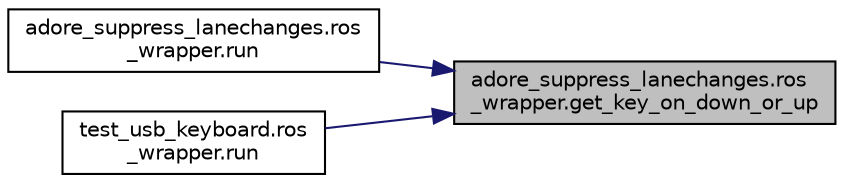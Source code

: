 digraph "adore_suppress_lanechanges.ros_wrapper.get_key_on_down_or_up"
{
 // LATEX_PDF_SIZE
  edge [fontname="Helvetica",fontsize="10",labelfontname="Helvetica",labelfontsize="10"];
  node [fontname="Helvetica",fontsize="10",shape=record];
  rankdir="RL";
  Node1 [label="adore_suppress_lanechanges.ros\l_wrapper.get_key_on_down_or_up",height=0.2,width=0.4,color="black", fillcolor="grey75", style="filled", fontcolor="black",tooltip=" "];
  Node1 -> Node2 [dir="back",color="midnightblue",fontsize="10",style="solid",fontname="Helvetica"];
  Node2 [label="adore_suppress_lanechanges.ros\l_wrapper.run",height=0.2,width=0.4,color="black", fillcolor="white", style="filled",URL="$classadore__suppress__lanechanges_1_1ros__wrapper.html#adcb5e598a5666c0cd357ac2cf769a94b",tooltip=" "];
  Node1 -> Node3 [dir="back",color="midnightblue",fontsize="10",style="solid",fontname="Helvetica"];
  Node3 [label="test_usb_keyboard.ros\l_wrapper.run",height=0.2,width=0.4,color="black", fillcolor="white", style="filled",URL="$classtest__usb__keyboard_1_1ros__wrapper.html#a8c443078703060d2754729a61216eae1",tooltip=" "];
}
